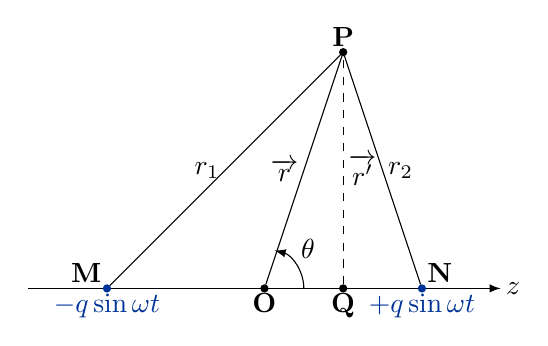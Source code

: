 %% document-wide tikz options and styles
\begin{tikzpicture}[  >=latex, % option for nice arrows
    inner sep=0pt,%
    outer sep=2pt,%
    mark coordinate/.style={inner sep=0pt,outer sep=0pt,minimum size=3pt,
      fill=black,circle}%
  ]
  \sf
  \definecolor{red}{RGB}{221,42,43}
  \definecolor{green}{RGB}{105,182,40}
  \definecolor{blue}{RGB}{0,51,153}
  \definecolor{orange}{RGB}{192,128,64}
  \definecolor{gray}{RGB}{107,108,110}

  \draw[->] (-3,0) -- (3,0) node[right] {$z$};
  \coordinate[mark coordinate,blue] (M) at (-2,0);
  \draw (M) node[above left] {$\mathbf{M}$} node[below, blue] {$-q\sin\omega t$};
  \coordinate[mark coordinate,blue] (N) at (+2,0);
  \draw (N) node[below, blue] {$+q\sin\omega t$} node[above right] {$\mathbf{N}$};

  \coordinate[mark coordinate] (0) at (0,0) node[below] {$\mathbf{O}$};
  \coordinate[mark coordinate] (P) at (1,3);
  \draw (M) -- (P) node[above] {$\mathbf{P}$} node[midway,left] {$r_1$};
  \draw (N) -- (P) node[midway, right] {$r_2$};
  \draw (0) -- (P) node[midway, left] {$\overrightarrow{r}$};
  \coordinate[mark coordinate] (Q) at (1,0);
  \draw[dashed] (Q) node[below] {$\mathbf{Q}$} -- (P) node[midway, right] {$\overrightarrow{r'}$};

  \draw[->] (0.5,0) arc(0:75:0.5) node[midway, above right] {$\theta$};

\end{tikzpicture}
